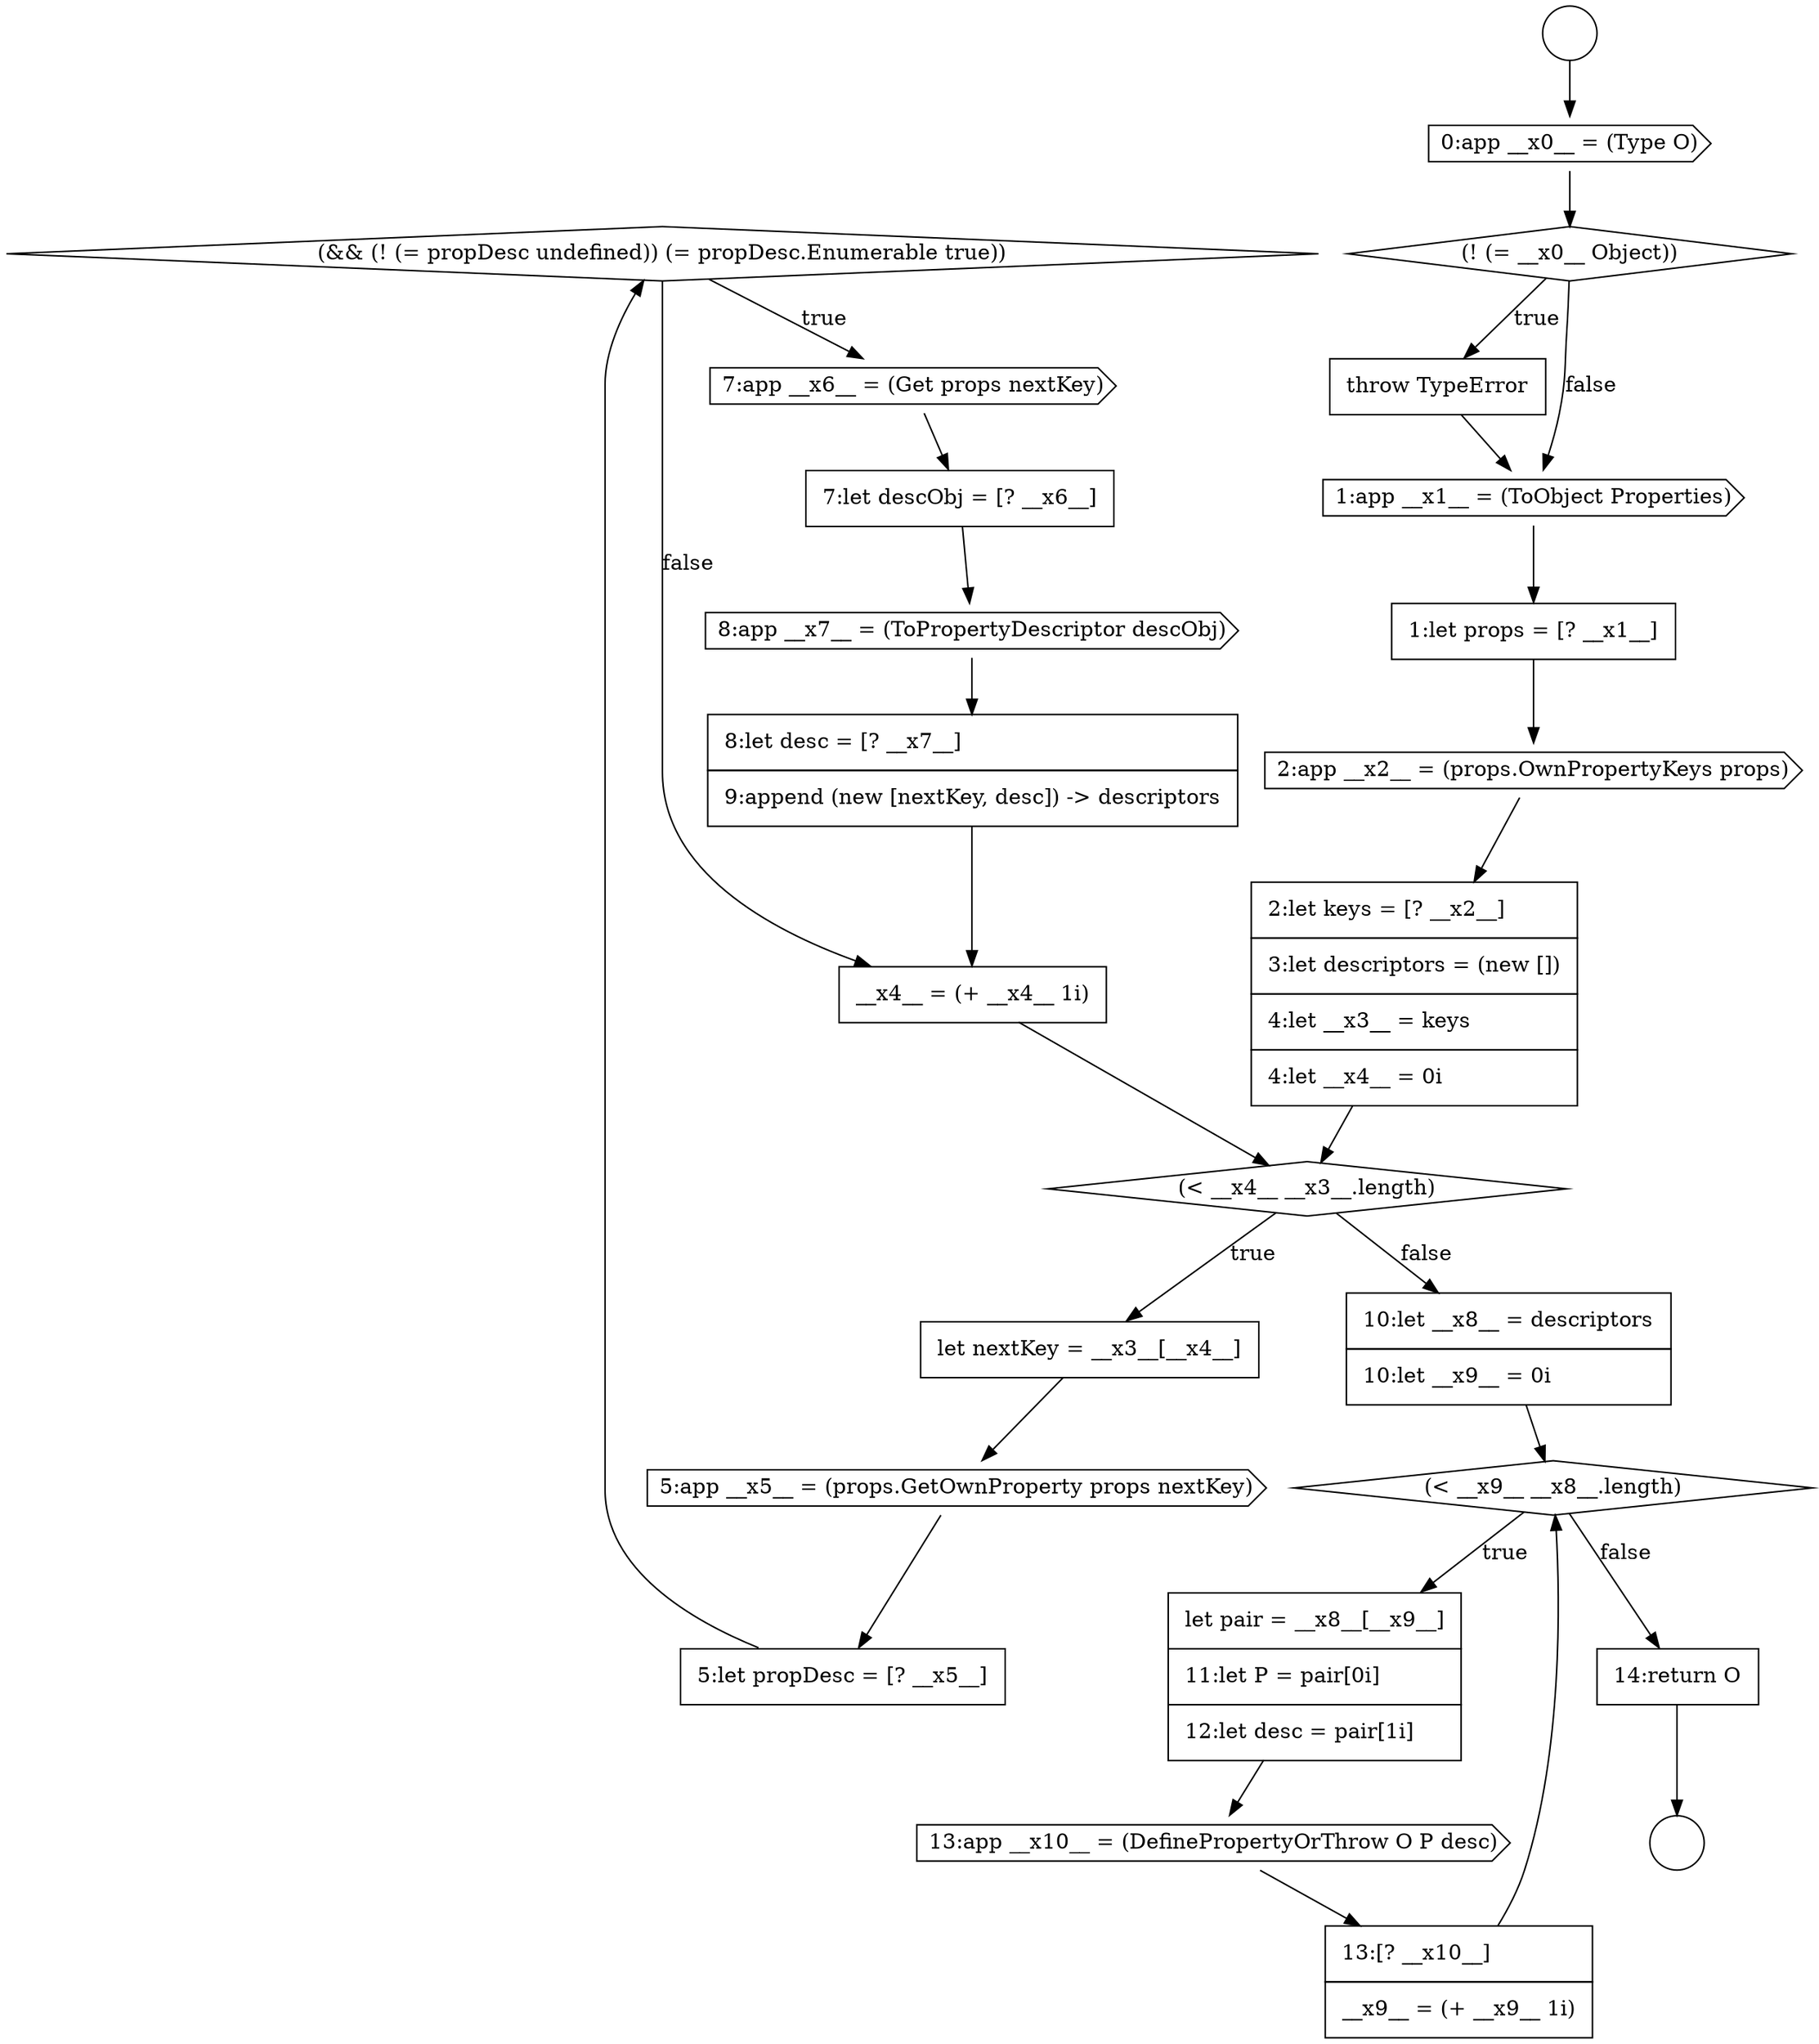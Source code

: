 digraph {
  node11603 [shape=diamond, label=<<font color="black">(&amp;&amp; (! (= propDesc undefined)) (= propDesc.Enumerable true))</font>> color="black" fillcolor="white" style=filled]
  node11613 [shape=none, margin=0, label=<<font color="black">
    <table border="0" cellborder="1" cellspacing="0" cellpadding="10">
      <tr><td align="left">13:[? __x10__]</td></tr>
      <tr><td align="left">__x9__ = (+ __x9__ 1i)</td></tr>
    </table>
  </font>> color="black" fillcolor="white" style=filled]
  node11596 [shape=none, margin=0, label=<<font color="black">
    <table border="0" cellborder="1" cellspacing="0" cellpadding="10">
      <tr><td align="left">1:let props = [? __x1__]</td></tr>
    </table>
  </font>> color="black" fillcolor="white" style=filled]
  node11597 [shape=cds, label=<<font color="black">2:app __x2__ = (props.OwnPropertyKeys props)</font>> color="black" fillcolor="white" style=filled]
  node11592 [shape=cds, label=<<font color="black">0:app __x0__ = (Type O)</font>> color="black" fillcolor="white" style=filled]
  node11602 [shape=none, margin=0, label=<<font color="black">
    <table border="0" cellborder="1" cellspacing="0" cellpadding="10">
      <tr><td align="left">5:let propDesc = [? __x5__]</td></tr>
    </table>
  </font>> color="black" fillcolor="white" style=filled]
  node11614 [shape=none, margin=0, label=<<font color="black">
    <table border="0" cellborder="1" cellspacing="0" cellpadding="10">
      <tr><td align="left">14:return O</td></tr>
    </table>
  </font>> color="black" fillcolor="white" style=filled]
  node11593 [shape=diamond, label=<<font color="black">(! (= __x0__ Object))</font>> color="black" fillcolor="white" style=filled]
  node11591 [shape=circle label=" " color="black" fillcolor="white" style=filled]
  node11598 [shape=none, margin=0, label=<<font color="black">
    <table border="0" cellborder="1" cellspacing="0" cellpadding="10">
      <tr><td align="left">2:let keys = [? __x2__]</td></tr>
      <tr><td align="left">3:let descriptors = (new [])</td></tr>
      <tr><td align="left">4:let __x3__ = keys</td></tr>
      <tr><td align="left">4:let __x4__ = 0i</td></tr>
    </table>
  </font>> color="black" fillcolor="white" style=filled]
  node11601 [shape=cds, label=<<font color="black">5:app __x5__ = (props.GetOwnProperty props nextKey)</font>> color="black" fillcolor="white" style=filled]
  node11612 [shape=cds, label=<<font color="black">13:app __x10__ = (DefinePropertyOrThrow O P desc)</font>> color="black" fillcolor="white" style=filled]
  node11595 [shape=cds, label=<<font color="black">1:app __x1__ = (ToObject Properties)</font>> color="black" fillcolor="white" style=filled]
  node11609 [shape=none, margin=0, label=<<font color="black">
    <table border="0" cellborder="1" cellspacing="0" cellpadding="10">
      <tr><td align="left">10:let __x8__ = descriptors</td></tr>
      <tr><td align="left">10:let __x9__ = 0i</td></tr>
    </table>
  </font>> color="black" fillcolor="white" style=filled]
  node11600 [shape=none, margin=0, label=<<font color="black">
    <table border="0" cellborder="1" cellspacing="0" cellpadding="10">
      <tr><td align="left">let nextKey = __x3__[__x4__]</td></tr>
    </table>
  </font>> color="black" fillcolor="white" style=filled]
  node11608 [shape=none, margin=0, label=<<font color="black">
    <table border="0" cellborder="1" cellspacing="0" cellpadding="10">
      <tr><td align="left">__x4__ = (+ __x4__ 1i)</td></tr>
    </table>
  </font>> color="black" fillcolor="white" style=filled]
  node11606 [shape=cds, label=<<font color="black">8:app __x7__ = (ToPropertyDescriptor descObj)</font>> color="black" fillcolor="white" style=filled]
  node11610 [shape=diamond, label=<<font color="black">(&lt; __x9__ __x8__.length)</font>> color="black" fillcolor="white" style=filled]
  node11590 [shape=circle label=" " color="black" fillcolor="white" style=filled]
  node11607 [shape=none, margin=0, label=<<font color="black">
    <table border="0" cellborder="1" cellspacing="0" cellpadding="10">
      <tr><td align="left">8:let desc = [? __x7__]</td></tr>
      <tr><td align="left">9:append (new [nextKey, desc]) -&gt; descriptors</td></tr>
    </table>
  </font>> color="black" fillcolor="white" style=filled]
  node11605 [shape=none, margin=0, label=<<font color="black">
    <table border="0" cellborder="1" cellspacing="0" cellpadding="10">
      <tr><td align="left">7:let descObj = [? __x6__]</td></tr>
    </table>
  </font>> color="black" fillcolor="white" style=filled]
  node11611 [shape=none, margin=0, label=<<font color="black">
    <table border="0" cellborder="1" cellspacing="0" cellpadding="10">
      <tr><td align="left">let pair = __x8__[__x9__]</td></tr>
      <tr><td align="left">11:let P = pair[0i]</td></tr>
      <tr><td align="left">12:let desc = pair[1i]</td></tr>
    </table>
  </font>> color="black" fillcolor="white" style=filled]
  node11594 [shape=none, margin=0, label=<<font color="black">
    <table border="0" cellborder="1" cellspacing="0" cellpadding="10">
      <tr><td align="left">throw TypeError</td></tr>
    </table>
  </font>> color="black" fillcolor="white" style=filled]
  node11599 [shape=diamond, label=<<font color="black">(&lt; __x4__ __x3__.length)</font>> color="black" fillcolor="white" style=filled]
  node11604 [shape=cds, label=<<font color="black">7:app __x6__ = (Get props nextKey)</font>> color="black" fillcolor="white" style=filled]
  node11595 -> node11596 [ color="black"]
  node11590 -> node11592 [ color="black"]
  node11610 -> node11611 [label=<<font color="black">true</font>> color="black"]
  node11610 -> node11614 [label=<<font color="black">false</font>> color="black"]
  node11601 -> node11602 [ color="black"]
  node11605 -> node11606 [ color="black"]
  node11611 -> node11612 [ color="black"]
  node11602 -> node11603 [ color="black"]
  node11592 -> node11593 [ color="black"]
  node11612 -> node11613 [ color="black"]
  node11609 -> node11610 [ color="black"]
  node11613 -> node11610 [ color="black"]
  node11594 -> node11595 [ color="black"]
  node11599 -> node11600 [label=<<font color="black">true</font>> color="black"]
  node11599 -> node11609 [label=<<font color="black">false</font>> color="black"]
  node11600 -> node11601 [ color="black"]
  node11607 -> node11608 [ color="black"]
  node11604 -> node11605 [ color="black"]
  node11596 -> node11597 [ color="black"]
  node11614 -> node11591 [ color="black"]
  node11606 -> node11607 [ color="black"]
  node11603 -> node11604 [label=<<font color="black">true</font>> color="black"]
  node11603 -> node11608 [label=<<font color="black">false</font>> color="black"]
  node11593 -> node11594 [label=<<font color="black">true</font>> color="black"]
  node11593 -> node11595 [label=<<font color="black">false</font>> color="black"]
  node11598 -> node11599 [ color="black"]
  node11608 -> node11599 [ color="black"]
  node11597 -> node11598 [ color="black"]
}
